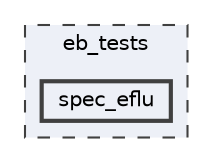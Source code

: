 digraph "/Users/marc/Developer/EGSnrc/HEN_HOUSE/user_codes/egs_brachy/egs_brachy/eb_tests/spec_eflu"
{
 // LATEX_PDF_SIZE
  bgcolor="transparent";
  edge [fontname=Helvetica,fontsize=10,labelfontname=Helvetica,labelfontsize=10];
  node [fontname=Helvetica,fontsize=10,shape=box,height=0.2,width=0.4];
  compound=true
  subgraph clusterdir_c28d9f9e47a4b1e1799ddc7c63b84293 {
    graph [ bgcolor="#edf0f7", pencolor="grey25", label="eb_tests", fontname=Helvetica,fontsize=10 style="filled,dashed", URL="dir_c28d9f9e47a4b1e1799ddc7c63b84293.html",tooltip=""]
  dir_6602b958179dbea15ddbd6281e8d0683 [label="spec_eflu", fillcolor="#edf0f7", color="grey25", style="filled,bold", URL="dir_6602b958179dbea15ddbd6281e8d0683.html",tooltip=""];
  }
}

